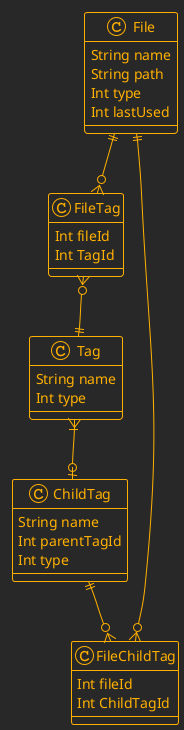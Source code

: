 @startuml
!theme crt-amber
class File {
  String name
  String path
  Int type
  Int lastUsed
}

File ||--o{ FileTag
File ||--o{ FileChildTag

class FileTag {
  Int fileId
  Int TagId
}
class FileChildTag {
  Int fileId
  Int ChildTagId
}

FileTag }o--|| Tag

class Tag {
  String name
  Int type
}



ChildTag ||--o{ FileChildTag


Tag }|--o| ChildTag

class ChildTag {
  String name
  Int parentTagId
  Int type
}



@enduml
